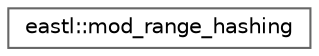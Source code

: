 digraph "类继承关系图"
{
 // LATEX_PDF_SIZE
  bgcolor="transparent";
  edge [fontname=Helvetica,fontsize=10,labelfontname=Helvetica,labelfontsize=10];
  node [fontname=Helvetica,fontsize=10,shape=box,height=0.2,width=0.4];
  rankdir="LR";
  Node0 [id="Node000000",label="eastl::mod_range_hashing",height=0.2,width=0.4,color="grey40", fillcolor="white", style="filled",URL="$structeastl_1_1mod__range__hashing.html",tooltip=" "];
}
